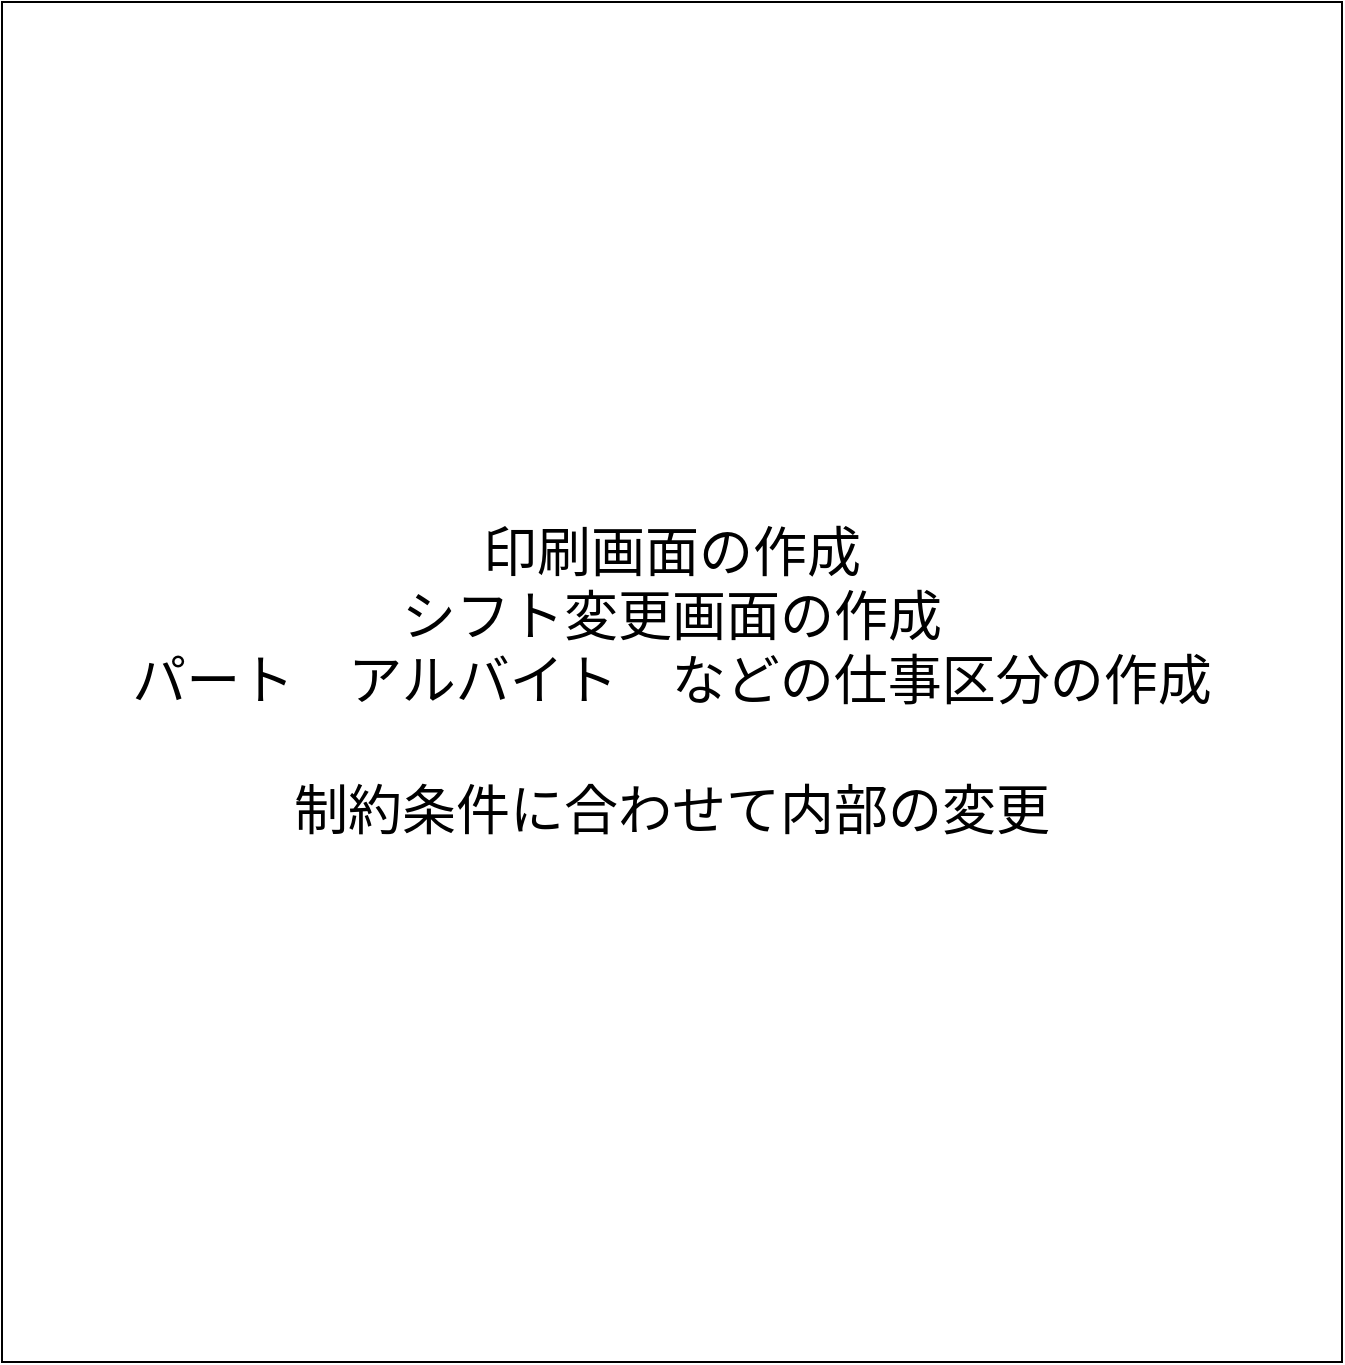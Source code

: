 <mxfile version="13.6.5">
    <diagram id="eLcTK__RLrw3TbCQtlxx" name="11/11">
        <mxGraphModel dx="1208" dy="860" grid="1" gridSize="10" guides="1" tooltips="1" connect="1" arrows="1" fold="1" page="1" pageScale="1" pageWidth="827" pageHeight="1169" math="0" shadow="0">
            <root>
                <mxCell id="0"/>
                <mxCell id="1" parent="0"/>
                <mxCell id="2" value="&lt;font style=&quot;font-size: 27px&quot;&gt;印刷画面の作成&lt;br&gt;シフト変更画面の作成&lt;br&gt;パート　アルバイト　などの仕事区分の作成&lt;br&gt;&lt;br&gt;制約条件に合わせて内部の変更&lt;br&gt;&lt;/font&gt;" style="rounded=0;whiteSpace=wrap;html=1;" vertex="1" parent="1">
                    <mxGeometry x="80" y="40" width="670" height="680" as="geometry"/>
                </mxCell>
            </root>
        </mxGraphModel>
    </diagram>
</mxfile>